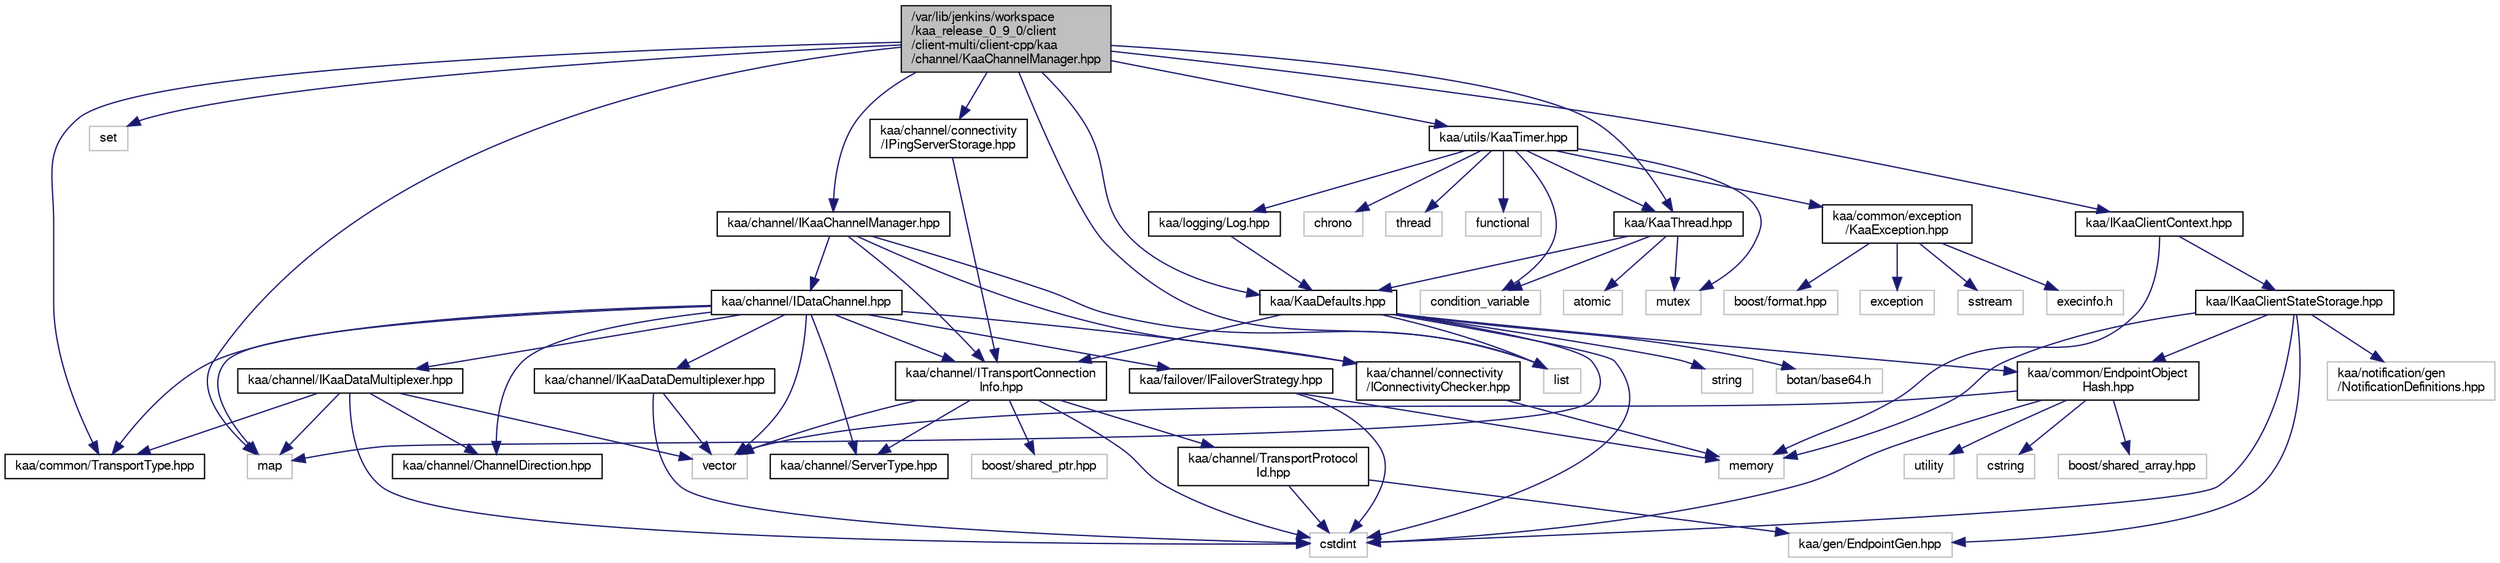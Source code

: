 digraph "/var/lib/jenkins/workspace/kaa_release_0_9_0/client/client-multi/client-cpp/kaa/channel/KaaChannelManager.hpp"
{
  bgcolor="transparent";
  edge [fontname="FreeSans",fontsize="10",labelfontname="FreeSans",labelfontsize="10"];
  node [fontname="FreeSans",fontsize="10",shape=record];
  Node1 [label="/var/lib/jenkins/workspace\l/kaa_release_0_9_0/client\l/client-multi/client-cpp/kaa\l/channel/KaaChannelManager.hpp",height=0.2,width=0.4,color="black", fillcolor="grey75", style="filled" fontcolor="black"];
  Node1 -> Node2 [color="midnightblue",fontsize="10",style="solid",fontname="FreeSans"];
  Node2 [label="map",height=0.2,width=0.4,color="grey75"];
  Node1 -> Node3 [color="midnightblue",fontsize="10",style="solid",fontname="FreeSans"];
  Node3 [label="set",height=0.2,width=0.4,color="grey75"];
  Node1 -> Node4 [color="midnightblue",fontsize="10",style="solid",fontname="FreeSans"];
  Node4 [label="list",height=0.2,width=0.4,color="grey75"];
  Node1 -> Node5 [color="midnightblue",fontsize="10",style="solid",fontname="FreeSans"];
  Node5 [label="kaa/KaaThread.hpp",height=0.2,width=0.4,color="black",URL="$KaaThread_8hpp.html"];
  Node5 -> Node6 [color="midnightblue",fontsize="10",style="solid",fontname="FreeSans"];
  Node6 [label="kaa/KaaDefaults.hpp",height=0.2,width=0.4,color="black",URL="$KaaDefaults_8hpp.html"];
  Node6 -> Node2 [color="midnightblue",fontsize="10",style="solid",fontname="FreeSans"];
  Node6 -> Node4 [color="midnightblue",fontsize="10",style="solid",fontname="FreeSans"];
  Node6 -> Node7 [color="midnightblue",fontsize="10",style="solid",fontname="FreeSans"];
  Node7 [label="string",height=0.2,width=0.4,color="grey75"];
  Node6 -> Node8 [color="midnightblue",fontsize="10",style="solid",fontname="FreeSans"];
  Node8 [label="botan/base64.h",height=0.2,width=0.4,color="grey75"];
  Node6 -> Node9 [color="midnightblue",fontsize="10",style="solid",fontname="FreeSans"];
  Node9 [label="cstdint",height=0.2,width=0.4,color="grey75"];
  Node6 -> Node10 [color="midnightblue",fontsize="10",style="solid",fontname="FreeSans"];
  Node10 [label="kaa/common/EndpointObject\lHash.hpp",height=0.2,width=0.4,color="black",URL="$EndpointObjectHash_8hpp.html"];
  Node10 -> Node11 [color="midnightblue",fontsize="10",style="solid",fontname="FreeSans"];
  Node11 [label="utility",height=0.2,width=0.4,color="grey75"];
  Node10 -> Node12 [color="midnightblue",fontsize="10",style="solid",fontname="FreeSans"];
  Node12 [label="cstring",height=0.2,width=0.4,color="grey75"];
  Node10 -> Node13 [color="midnightblue",fontsize="10",style="solid",fontname="FreeSans"];
  Node13 [label="vector",height=0.2,width=0.4,color="grey75"];
  Node10 -> Node9 [color="midnightblue",fontsize="10",style="solid",fontname="FreeSans"];
  Node10 -> Node14 [color="midnightblue",fontsize="10",style="solid",fontname="FreeSans"];
  Node14 [label="boost/shared_array.hpp",height=0.2,width=0.4,color="grey75"];
  Node6 -> Node15 [color="midnightblue",fontsize="10",style="solid",fontname="FreeSans"];
  Node15 [label="kaa/channel/ITransportConnection\lInfo.hpp",height=0.2,width=0.4,color="black",URL="$ITransportConnectionInfo_8hpp.html"];
  Node15 -> Node9 [color="midnightblue",fontsize="10",style="solid",fontname="FreeSans"];
  Node15 -> Node13 [color="midnightblue",fontsize="10",style="solid",fontname="FreeSans"];
  Node15 -> Node16 [color="midnightblue",fontsize="10",style="solid",fontname="FreeSans"];
  Node16 [label="boost/shared_ptr.hpp",height=0.2,width=0.4,color="grey75"];
  Node15 -> Node17 [color="midnightblue",fontsize="10",style="solid",fontname="FreeSans"];
  Node17 [label="kaa/channel/ServerType.hpp",height=0.2,width=0.4,color="black",URL="$ServerType_8hpp.html"];
  Node15 -> Node18 [color="midnightblue",fontsize="10",style="solid",fontname="FreeSans"];
  Node18 [label="kaa/channel/TransportProtocol\lId.hpp",height=0.2,width=0.4,color="black",URL="$TransportProtocolId_8hpp.html"];
  Node18 -> Node9 [color="midnightblue",fontsize="10",style="solid",fontname="FreeSans"];
  Node18 -> Node19 [color="midnightblue",fontsize="10",style="solid",fontname="FreeSans"];
  Node19 [label="kaa/gen/EndpointGen.hpp",height=0.2,width=0.4,color="grey75"];
  Node5 -> Node20 [color="midnightblue",fontsize="10",style="solid",fontname="FreeSans"];
  Node20 [label="mutex",height=0.2,width=0.4,color="grey75"];
  Node5 -> Node21 [color="midnightblue",fontsize="10",style="solid",fontname="FreeSans"];
  Node21 [label="atomic",height=0.2,width=0.4,color="grey75"];
  Node5 -> Node22 [color="midnightblue",fontsize="10",style="solid",fontname="FreeSans"];
  Node22 [label="condition_variable",height=0.2,width=0.4,color="grey75"];
  Node1 -> Node6 [color="midnightblue",fontsize="10",style="solid",fontname="FreeSans"];
  Node1 -> Node23 [color="midnightblue",fontsize="10",style="solid",fontname="FreeSans"];
  Node23 [label="kaa/common/TransportType.hpp",height=0.2,width=0.4,color="black",URL="$TransportType_8hpp.html"];
  Node1 -> Node24 [color="midnightblue",fontsize="10",style="solid",fontname="FreeSans"];
  Node24 [label="kaa/channel/IKaaChannelManager.hpp",height=0.2,width=0.4,color="black",URL="$IKaaChannelManager_8hpp.html"];
  Node24 -> Node4 [color="midnightblue",fontsize="10",style="solid",fontname="FreeSans"];
  Node24 -> Node25 [color="midnightblue",fontsize="10",style="solid",fontname="FreeSans"];
  Node25 [label="kaa/channel/IDataChannel.hpp",height=0.2,width=0.4,color="black",URL="$IDataChannel_8hpp.html"];
  Node25 -> Node13 [color="midnightblue",fontsize="10",style="solid",fontname="FreeSans"];
  Node25 -> Node2 [color="midnightblue",fontsize="10",style="solid",fontname="FreeSans"];
  Node25 -> Node26 [color="midnightblue",fontsize="10",style="solid",fontname="FreeSans"];
  Node26 [label="kaa/failover/IFailoverStrategy.hpp",height=0.2,width=0.4,color="black",URL="$IFailoverStrategy_8hpp.html"];
  Node26 -> Node27 [color="midnightblue",fontsize="10",style="solid",fontname="FreeSans"];
  Node27 [label="memory",height=0.2,width=0.4,color="grey75"];
  Node26 -> Node9 [color="midnightblue",fontsize="10",style="solid",fontname="FreeSans"];
  Node25 -> Node17 [color="midnightblue",fontsize="10",style="solid",fontname="FreeSans"];
  Node25 -> Node23 [color="midnightblue",fontsize="10",style="solid",fontname="FreeSans"];
  Node25 -> Node28 [color="midnightblue",fontsize="10",style="solid",fontname="FreeSans"];
  Node28 [label="kaa/channel/ChannelDirection.hpp",height=0.2,width=0.4,color="black",URL="$ChannelDirection_8hpp.html"];
  Node25 -> Node29 [color="midnightblue",fontsize="10",style="solid",fontname="FreeSans"];
  Node29 [label="kaa/channel/IKaaDataMultiplexer.hpp",height=0.2,width=0.4,color="black",URL="$IKaaDataMultiplexer_8hpp.html"];
  Node29 -> Node9 [color="midnightblue",fontsize="10",style="solid",fontname="FreeSans"];
  Node29 -> Node2 [color="midnightblue",fontsize="10",style="solid",fontname="FreeSans"];
  Node29 -> Node13 [color="midnightblue",fontsize="10",style="solid",fontname="FreeSans"];
  Node29 -> Node23 [color="midnightblue",fontsize="10",style="solid",fontname="FreeSans"];
  Node29 -> Node28 [color="midnightblue",fontsize="10",style="solid",fontname="FreeSans"];
  Node25 -> Node30 [color="midnightblue",fontsize="10",style="solid",fontname="FreeSans"];
  Node30 [label="kaa/channel/IKaaDataDemultiplexer.hpp",height=0.2,width=0.4,color="black",URL="$IKaaDataDemultiplexer_8hpp.html"];
  Node30 -> Node9 [color="midnightblue",fontsize="10",style="solid",fontname="FreeSans"];
  Node30 -> Node13 [color="midnightblue",fontsize="10",style="solid",fontname="FreeSans"];
  Node25 -> Node15 [color="midnightblue",fontsize="10",style="solid",fontname="FreeSans"];
  Node25 -> Node31 [color="midnightblue",fontsize="10",style="solid",fontname="FreeSans"];
  Node31 [label="kaa/channel/connectivity\l/IConnectivityChecker.hpp",height=0.2,width=0.4,color="black",URL="$IConnectivityChecker_8hpp.html"];
  Node31 -> Node27 [color="midnightblue",fontsize="10",style="solid",fontname="FreeSans"];
  Node24 -> Node15 [color="midnightblue",fontsize="10",style="solid",fontname="FreeSans"];
  Node24 -> Node31 [color="midnightblue",fontsize="10",style="solid",fontname="FreeSans"];
  Node1 -> Node32 [color="midnightblue",fontsize="10",style="solid",fontname="FreeSans"];
  Node32 [label="kaa/channel/connectivity\l/IPingServerStorage.hpp",height=0.2,width=0.4,color="black",URL="$IPingServerStorage_8hpp.html"];
  Node32 -> Node15 [color="midnightblue",fontsize="10",style="solid",fontname="FreeSans"];
  Node1 -> Node33 [color="midnightblue",fontsize="10",style="solid",fontname="FreeSans"];
  Node33 [label="kaa/utils/KaaTimer.hpp",height=0.2,width=0.4,color="black",URL="$KaaTimer_8hpp.html"];
  Node33 -> Node34 [color="midnightblue",fontsize="10",style="solid",fontname="FreeSans"];
  Node34 [label="chrono",height=0.2,width=0.4,color="grey75"];
  Node33 -> Node20 [color="midnightblue",fontsize="10",style="solid",fontname="FreeSans"];
  Node33 -> Node35 [color="midnightblue",fontsize="10",style="solid",fontname="FreeSans"];
  Node35 [label="thread",height=0.2,width=0.4,color="grey75"];
  Node33 -> Node36 [color="midnightblue",fontsize="10",style="solid",fontname="FreeSans"];
  Node36 [label="functional",height=0.2,width=0.4,color="grey75"];
  Node33 -> Node22 [color="midnightblue",fontsize="10",style="solid",fontname="FreeSans"];
  Node33 -> Node5 [color="midnightblue",fontsize="10",style="solid",fontname="FreeSans"];
  Node33 -> Node37 [color="midnightblue",fontsize="10",style="solid",fontname="FreeSans"];
  Node37 [label="kaa/logging/Log.hpp",height=0.2,width=0.4,color="black",URL="$Log_8hpp.html"];
  Node37 -> Node6 [color="midnightblue",fontsize="10",style="solid",fontname="FreeSans"];
  Node33 -> Node38 [color="midnightblue",fontsize="10",style="solid",fontname="FreeSans"];
  Node38 [label="kaa/common/exception\l/KaaException.hpp",height=0.2,width=0.4,color="black",URL="$KaaException_8hpp.html"];
  Node38 -> Node39 [color="midnightblue",fontsize="10",style="solid",fontname="FreeSans"];
  Node39 [label="boost/format.hpp",height=0.2,width=0.4,color="grey75"];
  Node38 -> Node40 [color="midnightblue",fontsize="10",style="solid",fontname="FreeSans"];
  Node40 [label="exception",height=0.2,width=0.4,color="grey75"];
  Node38 -> Node41 [color="midnightblue",fontsize="10",style="solid",fontname="FreeSans"];
  Node41 [label="sstream",height=0.2,width=0.4,color="grey75"];
  Node38 -> Node42 [color="midnightblue",fontsize="10",style="solid",fontname="FreeSans"];
  Node42 [label="execinfo.h",height=0.2,width=0.4,color="grey75"];
  Node1 -> Node43 [color="midnightblue",fontsize="10",style="solid",fontname="FreeSans"];
  Node43 [label="kaa/IKaaClientContext.hpp",height=0.2,width=0.4,color="black",URL="$IKaaClientContext_8hpp.html"];
  Node43 -> Node27 [color="midnightblue",fontsize="10",style="solid",fontname="FreeSans"];
  Node43 -> Node44 [color="midnightblue",fontsize="10",style="solid",fontname="FreeSans"];
  Node44 [label="kaa/IKaaClientStateStorage.hpp",height=0.2,width=0.4,color="black",URL="$IKaaClientStateStorage_8hpp.html"];
  Node44 -> Node9 [color="midnightblue",fontsize="10",style="solid",fontname="FreeSans"];
  Node44 -> Node27 [color="midnightblue",fontsize="10",style="solid",fontname="FreeSans"];
  Node44 -> Node19 [color="midnightblue",fontsize="10",style="solid",fontname="FreeSans"];
  Node44 -> Node10 [color="midnightblue",fontsize="10",style="solid",fontname="FreeSans"];
  Node44 -> Node45 [color="midnightblue",fontsize="10",style="solid",fontname="FreeSans"];
  Node45 [label="kaa/notification/gen\l/NotificationDefinitions.hpp",height=0.2,width=0.4,color="grey75"];
}
